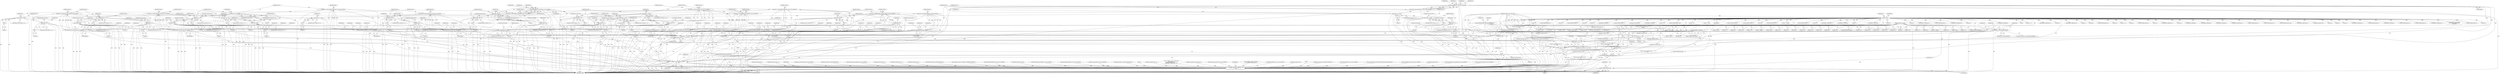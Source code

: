 digraph "0_tcpdump_d10a0f980fe8f9407ab1ffbd612641433ebe175e@pointer" {
"1002111" [label="(Call,tptr-3)"];
"1002091" [label="(Call,tptr-3)"];
"1000142" [label="(Call,tptr = pptr)"];
"1000128" [label="(MethodParameterIn,const u_char *pptr)"];
"1001640" [label="(Call,ND_TCHECK2(tptr[0], BGP_MP_NLRI_MINSIZE))"];
"1001691" [label="(Call,tptr < pptr + len)"];
"1001687" [label="(Call,tptr += 3)"];
"1001647" [label="(Call,EXTRACT_16BITS(tptr))"];
"1002130" [label="(Call,tptr += advance)"];
"1002126" [label="(Call,advance < 0)"];
"1002011" [label="(Call,advance == -2)"];
"1002001" [label="(Call,advance == -1)"];
"1001992" [label="(Call,advance = decode_labeled_vpn_clnp_prefix(ndo, tptr, buf, sizeof(buf)))"];
"1001994" [label="(Call,decode_labeled_vpn_clnp_prefix(ndo, tptr, buf, sizeof(buf)))"];
"1002003" [label="(Call,-1)"];
"1002013" [label="(Call,-2)"];
"1001803" [label="(Call,advance == -2)"];
"1001793" [label="(Call,advance == -1)"];
"1001784" [label="(Call,advance = decode_labeled_vpn_prefix4(ndo, tptr, buf, sizeof(buf)))"];
"1001786" [label="(Call,decode_labeled_vpn_prefix4(ndo, tptr, buf, sizeof(buf)))"];
"1001795" [label="(Call,-1)"];
"1001805" [label="(Call,-2)"];
"1001915" [label="(Call,advance == -2)"];
"1001905" [label="(Call,advance == -1)"];
"1001896" [label="(Call,advance = decode_labeled_vpn_prefix6(ndo, tptr, buf, sizeof(buf)))"];
"1001898" [label="(Call,decode_labeled_vpn_prefix6(ndo, tptr, buf, sizeof(buf)))"];
"1001907" [label="(Call,-1)"];
"1001917" [label="(Call,-2)"];
"1002033" [label="(Call,advance == -1)"];
"1002024" [label="(Call,advance = decode_mdt_vpn_nlri(ndo, tptr, buf, sizeof(buf)))"];
"1002026" [label="(Call,decode_mdt_vpn_nlri(ndo, tptr, buf, sizeof(buf)))"];
"1002035" [label="(Call,-1)"];
"1001731" [label="(Call,advance == -3)"];
"1001724" [label="(Call,advance == -2)"];
"1001714" [label="(Call,advance == -1)"];
"1001704" [label="(Call,advance = decode_prefix4(ndo, tptr, len, buf, sizeof(buf)))"];
"1001706" [label="(Call,decode_prefix4(ndo, tptr, len, buf, sizeof(buf)))"];
"1001716" [label="(Call,-1)"];
"1001726" [label="(Call,-2)"];
"1001733" [label="(Call,-3)"];
"1002043" [label="(Call,advance == -2)"];
"1002045" [label="(Call,-2)"];
"1001771" [label="(Call,advance == -3)"];
"1001764" [label="(Call,advance == -2)"];
"1001754" [label="(Call,advance == -1)"];
"1001744" [label="(Call,advance = decode_labeled_prefix4(ndo, tptr, len, buf, sizeof(buf)))"];
"1001746" [label="(Call,decode_labeled_prefix4(ndo, tptr, len, buf, sizeof(buf)))"];
"1001756" [label="(Call,-1)"];
"1001766" [label="(Call,-2)"];
"1001773" [label="(Call,-3)"];
"1001947" [label="(Call,advance == -2)"];
"1001937" [label="(Call,advance == -1)"];
"1001928" [label="(Call,advance = decode_labeled_vpn_l2(ndo, tptr, buf, sizeof(buf)))"];
"1001930" [label="(Call,decode_labeled_vpn_l2(ndo, tptr, buf, sizeof(buf)))"];
"1001939" [label="(Call,-1)"];
"1001949" [label="(Call,-2)"];
"1002065" [label="(Call,advance == -1)"];
"1002056" [label="(Call,advance = decode_multicast_vpn(ndo, tptr, buf, sizeof(buf)))"];
"1002058" [label="(Call,decode_multicast_vpn(ndo, tptr, buf, sizeof(buf)))"];
"1002067" [label="(Call,-1)"];
"1002116" [label="(Call,advance = 0)"];
"1001826" [label="(Call,advance == -1)"];
"1001816" [label="(Call,advance = decode_prefix6(ndo, tptr, len, buf, sizeof(buf)))"];
"1001818" [label="(Call,decode_prefix6(ndo, tptr, len, buf, sizeof(buf)))"];
"1001828" [label="(Call,-1)"];
"1001883" [label="(Call,advance == -3)"];
"1001876" [label="(Call,advance == -2)"];
"1001866" [label="(Call,advance == -1)"];
"1001856" [label="(Call,advance = decode_labeled_prefix6(ndo, tptr, len, buf, sizeof(buf)))"];
"1001858" [label="(Call,decode_labeled_prefix6(ndo, tptr, len, buf, sizeof(buf)))"];
"1001868" [label="(Call,-1)"];
"1001878" [label="(Call,-2)"];
"1001885" [label="(Call,-3)"];
"1001979" [label="(Call,advance == -2)"];
"1001969" [label="(Call,advance == -1)"];
"1001960" [label="(Call,advance = decode_clnp_prefix(ndo, tptr, buf, sizeof(buf)))"];
"1001962" [label="(Call,decode_clnp_prefix(ndo, tptr, buf, sizeof(buf)))"];
"1001971" [label="(Call,-1)"];
"1001981" [label="(Call,-2)"];
"1001843" [label="(Call,advance == -3)"];
"1001836" [label="(Call,advance == -2)"];
"1001838" [label="(Call,-2)"];
"1001845" [label="(Call,-3)"];
"1002075" [label="(Call,advance == -2)"];
"1002077" [label="(Call,-2)"];
"1002119" [label="(Call,tptr = pptr + len)"];
"1000129" [label="(MethodParameterIn,u_int len)"];
"1001680" [label="(Call,len == BGP_MP_NLRI_MINSIZE)"];
"1002109" [label="(Call,print_unknown_data(ndo, tptr-3, \"\n\t    \", tlen))"];
"1002089" [label="(Call,ND_TCHECK2(*(tptr-3),tlen))"];
"1002909" [label="(Call,print_unknown_data(ndo, pptr, \"\n\t    \", len))"];
"1000129" [label="(MethodParameterIn,u_int len)"];
"1000376" [label="(Call,len != 8)"];
"1001710" [label="(Identifier,buf)"];
"1001754" [label="(Call,advance == -1)"];
"1001789" [label="(Identifier,buf)"];
"1002029" [label="(Identifier,buf)"];
"1001787" [label="(Identifier,ndo)"];
"1002078" [label="(Literal,2)"];
"1000955" [label="(Call,ipaddr_string(ndo, tptr))"];
"1001819" [label="(Identifier,ndo)"];
"1001839" [label="(Literal,2)"];
"1000128" [label="(MethodParameterIn,const u_char *pptr)"];
"1001804" [label="(Identifier,advance)"];
"1002076" [label="(Identifier,advance)"];
"1000385" [label="(Call,ND_TCHECK2(tptr[0], len))"];
"1002905" [label="(Call,ND_TCHECK2(*pptr,len))"];
"1000463" [label="(Call,ipaddr_string(ndo, tptr + 4))"];
"1002065" [label="(Call,advance == -1)"];
"1001930" [label="(Call,decode_labeled_vpn_l2(ndo, tptr, buf, sizeof(buf)))"];
"1001649" [label="(Call,safi = tptr[2])"];
"1001745" [label="(Identifier,advance)"];
"1002136" [label="(Call,len % 8)"];
"1002115" [label="(Identifier,tlen)"];
"1001861" [label="(Identifier,len)"];
"1001715" [label="(Identifier,advance)"];
"1001807" [label="(ControlStructure,goto trunc;)"];
"1001908" [label="(Literal,1)"];
"1002910" [label="(Identifier,ndo)"];
"1001948" [label="(Identifier,advance)"];
"1001711" [label="(Call,sizeof(buf))"];
"1000146" [label="(Identifier,tlen)"];
"1002130" [label="(Call,tptr += advance)"];
"1002468" [label="(Call,ND_TCHECK2(tptr[0], 8))"];
"1002132" [label="(Identifier,advance)"];
"1001979" [label="(Call,advance == -2)"];
"1002489" [label="(Call,ND_TCHECK2(tptr[0], 4))"];
"1001847" [label="(ControlStructure,break;)"];
"1001882" [label="(ControlStructure,if (advance == -3))"];
"1001700" [label="(Identifier,af)"];
"1001717" [label="(Literal,1)"];
"1002225" [label="(Call,tptr+6)"];
"1002395" [label="(Call,ND_TCHECK2(tptr[0], 5))"];
"1002112" [label="(Identifier,tptr)"];
"1002120" [label="(Identifier,tptr)"];
"1002061" [label="(Identifier,buf)"];
"1002640" [label="(Call,tptr += length)"];
"1001728" [label="(ControlStructure,goto trunc;)"];
"1001688" [label="(Identifier,tptr)"];
"1002014" [label="(Literal,2)"];
"1001294" [label="(Call,decode_rt_routing_info(ndo, tptr, buf, sizeof(buf)))"];
"1001744" [label="(Call,advance = decode_labeled_prefix4(ndo, tptr, len, buf, sizeof(buf)))"];
"1002298" [label="(Call,ipaddr_string(ndo, tptr+2))"];
"1001843" [label="(Call,advance == -3)"];
"1001876" [label="(Call,advance == -2)"];
"1001805" [label="(Call,-2)"];
"1000208" [label="(Call,pptr + len)"];
"1001911" [label="(Identifier,ndo)"];
"1001868" [label="(Call,-1)"];
"1001907" [label="(Call,-1)"];
"1000615" [label="(Call,ND_TCHECK2(tptr[0], 3))"];
"1001866" [label="(Call,advance == -1)"];
"1001714" [label="(Call,advance == -1)"];
"1002059" [label="(Identifier,ndo)"];
"1001872" [label="(Identifier,ndo)"];
"1000815" [label="(Call,ipaddr_string(ndo, tptr+BGP_VPN_RD_LEN))"];
"1002673" [label="(Call,len -=4)"];
"1002057" [label="(Identifier,advance)"];
"1002247" [label="(Call,tptr+6)"];
"1001950" [label="(Literal,2)"];
"1001862" [label="(Identifier,buf)"];
"1002124" [label="(ControlStructure,break;)"];
"1001262" [label="(Call,decode_labeled_vpn_prefix4(ndo, tptr, buf, sizeof(buf)))"];
"1001947" [label="(Call,advance == -2)"];
"1001869" [label="(Literal,1)"];
"1001971" [label="(Call,-1)"];
"1001792" [label="(ControlStructure,if (advance == -1))"];
"1001860" [label="(Identifier,tptr)"];
"1001987" [label="(Identifier,ndo)"];
"1002499" [label="(Call,ipaddr_string(ndo, tptr))"];
"1001747" [label="(Identifier,ndo)"];
"1002256" [label="(Call,EXTRACT_32BITS(tptr+2))"];
"1002482" [label="(Call,ipaddr_string(ndo, tptr+4))"];
"1000428" [label="(Call,ipaddr_string(ndo, tptr + 4))"];
"1002158" [label="(Call,EXTRACT_16BITS(tptr))"];
"1001842" [label="(ControlStructure,if (advance == -3))"];
"1001799" [label="(Identifier,ndo)"];
"1001692" [label="(Identifier,tptr)"];
"1001836" [label="(Call,advance == -2)"];
"1002582" [label="(Call,tptr+1)"];
"1001169" [label="(Call,pptr + len)"];
"1002874" [label="(Call,ND_TCHECK2(*pptr,len))"];
"1001732" [label="(Identifier,advance)"];
"1000331" [label="(Call,ipaddr_string(ndo, tptr))"];
"1001760" [label="(Identifier,ndo)"];
"1001770" [label="(ControlStructure,if (advance == -3))"];
"1002820" [label="(Call,len % 12)"];
"1001709" [label="(Identifier,len)"];
"1000406" [label="(Call,EXTRACT_16BITS(tptr))"];
"1002013" [label="(Call,-2)"];
"1002068" [label="(Literal,1)"];
"1001887" [label="(ControlStructure,break;)"];
"1002461" [label="(Call,ipaddr_string(ndo, tptr+4))"];
"1001886" [label="(Literal,3)"];
"1001825" [label="(ControlStructure,if (advance == -1))"];
"1001734" [label="(Literal,3)"];
"1002117" [label="(Identifier,advance)"];
"1001826" [label="(Call,advance == -1)"];
"1002091" [label="(Call,tptr-3)"];
"1000909" [label="(Call,ip6addr_string(ndo, tptr+BGP_VPN_RD_LEN))"];
"1002663" [label="(Call,as_printf(ndo, astostr, sizeof(astostr), EXTRACT_32BITS(tptr)))"];
"1001785" [label="(Identifier,advance)"];
"1001222" [label="(Call,decode_labeled_prefix4(ndo, tptr, len, buf, sizeof(buf)))"];
"1000977" [label="(Call,isonsap_string(ndo, tptr, tlen))"];
"1002125" [label="(ControlStructure,if (advance < 0))"];
"1001905" [label="(Call,advance == -1)"];
"1001682" [label="(Identifier,BGP_MP_NLRI_MINSIZE)"];
"1000391" [label="(Call,len == 6)"];
"1002817" [label="(Call,len == 0)"];
"1002552" [label="(Call,print_unknown_data(ndo, tptr, \"\n\t      \", tlen))"];
"1001968" [label="(ControlStructure,if (advance == -1))"];
"1002331" [label="(Call,tptr+6)"];
"1002315" [label="(Call,tptr+7)"];
"1002066" [label="(Identifier,advance)"];
"1001803" [label="(Call,advance == -2)"];
"1002246" [label="(Call,EXTRACT_16BITS(tptr+6))"];
"1001790" [label="(Call,sizeof(buf))"];
"1001716" [label="(Call,-1)"];
"1001470" [label="(Call,decode_labeled_vpn_prefix6(ndo, tptr, buf, sizeof(buf)))"];
"1001923" [label="(Identifier,ndo)"];
"1001883" [label="(Call,advance == -3)"];
"1002133" [label="(ControlStructure,break;)"];
"1001689" [label="(Literal,3)"];
"1000362" [label="(Call,len != 0)"];
"1001899" [label="(Identifier,ndo)"];
"1000338" [label="(Call,len != 4)"];
"1000190" [label="(Call,!len)"];
"1001816" [label="(Call,advance = decode_prefix6(ndo, tptr, len, buf, sizeof(buf)))"];
"1002131" [label="(Identifier,tptr)"];
"1002090" [label="(Call,*(tptr-3))"];
"1001646" [label="(Identifier,af)"];
"1002025" [label="(Identifier,advance)"];
"1001995" [label="(Identifier,ndo)"];
"1002071" [label="(Identifier,ndo)"];
"1001835" [label="(ControlStructure,if (advance == -2))"];
"1002094" [label="(Identifier,tlen)"];
"1001840" [label="(ControlStructure,goto trunc;)"];
"1001837" [label="(Identifier,advance)"];
"1001779" [label="(Identifier,ndo)"];
"1002525" [label="(Call,ND_TCHECK2(tptr[0], 8))"];
"1002116" [label="(Call,advance = 0)"];
"1002199" [label="(Call,EXTRACT_32BITS(tptr+4))"];
"1001430" [label="(Call,decode_labeled_prefix6(ndo, tptr, len, buf, sizeof(buf)))"];
"1002092" [label="(Identifier,tptr)"];
"1001901" [label="(Identifier,buf)"];
"1001928" [label="(Call,advance = decode_labeled_vpn_l2(ndo, tptr, buf, sizeof(buf)))"];
"1002195" [label="(Call,tptr+2)"];
"1001534" [label="(Call,decode_clnp_prefix(ndo, tptr, buf, sizeof(buf)))"];
"1001786" [label="(Call,decode_labeled_vpn_prefix4(ndo, tptr, buf, sizeof(buf)))"];
"1001764" [label="(Call,advance == -2)"];
"1001746" [label="(Call,decode_labeled_prefix4(ndo, tptr, len, buf, sizeof(buf)))"];
"1001885" [label="(Call,-3)"];
"1000143" [label="(Identifier,tptr)"];
"1002043" [label="(Call,advance == -2)"];
"1001929" [label="(Identifier,advance)"];
"1000206" [label="(Call,tptr < pptr + len)"];
"1000373" [label="(Call,len != 6)"];
"1002913" [label="(Identifier,len)"];
"1001878" [label="(Call,-2)"];
"1001820" [label="(Identifier,tptr)"];
"1002056" [label="(Call,advance = decode_multicast_vpn(ndo, tptr, buf, sizeof(buf)))"];
"1002089" [label="(Call,ND_TCHECK2(*(tptr-3),tlen))"];
"1001962" [label="(Call,decode_clnp_prefix(ndo, tptr, buf, sizeof(buf)))"];
"1001897" [label="(Identifier,advance)"];
"1002045" [label="(Call,-2)"];
"1002032" [label="(ControlStructure,if (advance == -1))"];
"1002114" [label="(Literal,\"\n\t    \")"];
"1002119" [label="(Call,tptr = pptr + len)"];
"1001863" [label="(Call,sizeof(buf))"];
"1002919" [label="(MethodReturn,RET)"];
"1002075" [label="(Call,advance == -2)"];
"1002024" [label="(Call,advance = decode_mdt_vpn_nlri(ndo, tptr, buf, sizeof(buf)))"];
"1000145" [label="(Call,tlen=len)"];
"1001038" [label="(Call,ipaddr_string(ndo, tptr+BGP_VPN_RD_LEN+4))"];
"1001938" [label="(Identifier,advance)"];
"1001898" [label="(Call,decode_labeled_vpn_prefix6(ndo, tptr, buf, sizeof(buf)))"];
"1001880" [label="(ControlStructure,goto trunc;)"];
"1001914" [label="(ControlStructure,if (advance == -2))"];
"1002915" [label="(Literal,1)"];
"1000461" [label="(Call,EXTRACT_32BITS(tptr))"];
"1001765" [label="(Identifier,advance)"];
"1002034" [label="(Identifier,advance)"];
"1001955" [label="(Identifier,ndo)"];
"1002129" [label="(ControlStructure,break;)"];
"1002121" [label="(Call,pptr + len)"];
"1000408" [label="(Call,ipaddr_string(ndo, tptr + 2))"];
"1002113" [label="(Literal,3)"];
"1001902" [label="(Call,sizeof(buf))"];
"1001766" [label="(Call,-2)"];
"1000130" [label="(Block,)"];
"1001936" [label="(ControlStructure,if (advance == -1))"];
"1002093" [label="(Literal,3)"];
"1001685" [label="(Identifier,ndo)"];
"1002436" [label="(Call,tptr +=5)"];
"1001768" [label="(ControlStructure,goto trunc;)"];
"1002128" [label="(Literal,0)"];
"1001981" [label="(Call,-2)"];
"1001931" [label="(Identifier,ndo)"];
"1002688" [label="(Call,len < 2)"];
"1002030" [label="(Call,sizeof(buf))"];
"1002284" [label="(Call,ipaddr_string(ndo, tptr+2))"];
"1001917" [label="(Call,-2)"];
"1000573" [label="(Call,len % 4)"];
"1001946" [label="(ControlStructure,if (advance == -2))"];
"1001648" [label="(Identifier,tptr)"];
"1002194" [label="(Call,EXTRACT_16BITS(tptr+2))"];
"1000258" [label="(Call,as_printf(ndo, astostr, sizeof(astostr),\n\t\t\t\tas_size == 2 ?\n\t\t\t\tEXTRACT_16BITS(&tptr[2 + i]) :\n\t\t\t\tEXTRACT_32BITS(&tptr[2 + i])))"];
"1001645" [label="(Call,af = EXTRACT_16BITS(tptr))"];
"1001972" [label="(Literal,1)"];
"1002378" [label="(Call,print_unknown_data(ndo, tptr, \"\n\t      \", 8))"];
"1002800" [label="(Call,bgp_attr_print(ndo, atype, tptr, alen))"];
"1002097" [label="(Identifier,ndo)"];
"1001857" [label="(Identifier,advance)"];
"1002026" [label="(Call,decode_mdt_vpn_nlri(ndo, tptr, buf, sizeof(buf)))"];
"1002015" [label="(ControlStructure,goto trunc;)"];
"1002109" [label="(Call,print_unknown_data(ndo, tptr-3, \"\n\t    \", tlen))"];
"1001727" [label="(Literal,2)"];
"1001623" [label="(Call,tptr = pptr + len)"];
"1002019" [label="(Identifier,ndo)"];
"1001966" [label="(Call,sizeof(buf))"];
"1001326" [label="(Call,decode_multicast_vpn(ndo, tptr, buf, sizeof(buf)))"];
"1002731" [label="(Call,len -= alenlen)"];
"1001818" [label="(Call,decode_prefix6(ndo, tptr, len, buf, sizeof(buf)))"];
"1002058" [label="(Call,decode_multicast_vpn(ndo, tptr, buf, sizeof(buf)))"];
"1002358" [label="(Call,tptr+4)"];
"1002000" [label="(ControlStructure,if (advance == -1))"];
"1002635" [label="(Call,print_unknown_data(ndo, tptr,\"\n\t      \", length))"];
"1001851" [label="(Identifier,ndo)"];
"1001811" [label="(Identifier,ndo)"];
"1001970" [label="(Identifier,advance)"];
"1000598" [label="(Call,ipaddr_string(ndo, tptr))"];
"1002007" [label="(Identifier,ndo)"];
"1001772" [label="(Identifier,advance)"];
"1002431" [label="(Call,EXTRACT_24BITS(tptr+2))"];
"1001823" [label="(Call,sizeof(buf))"];
"1001845" [label="(Call,-3)"];
"1002079" [label="(ControlStructure,goto trunc;)"];
"1002257" [label="(Call,tptr+2)"];
"1001856" [label="(Call,advance = decode_labeled_prefix6(ndo, tptr, len, buf, sizeof(buf)))"];
"1001983" [label="(ControlStructure,goto trunc;)"];
"1002110" [label="(Identifier,ndo)"];
"1001756" [label="(Call,-1)"];
"1002064" [label="(ControlStructure,if (advance == -1))"];
"1002308" [label="(Call,tptr+6)"];
"1001691" [label="(Call,tptr < pptr + len)"];
"1001932" [label="(Identifier,tptr)"];
"1000445" [label="(Call,ND_TCHECK2(tptr[0], 8))"];
"1002205" [label="(Call,tptr+4)"];
"1002890" [label="(Call,print_unknown_data(ndo, pptr, \"\n\t    \", len))"];
"1002219" [label="(Call,ipaddr_string(ndo, tptr+2))"];
"1001723" [label="(ControlStructure,if (advance == -2))"];
"1001681" [label="(Identifier,len)"];
"1000142" [label="(Call,tptr = pptr)"];
"1001867" [label="(Identifier,advance)"];
"1002897" [label="(Call,ndo->ndo_vflag > 1 && len)"];
"1001696" [label="(Block,)"];
"1002585" [label="(Call,tptr += 3)"];
"1001708" [label="(Identifier,tptr)"];
"1001773" [label="(Call,-3)"];
"1002369" [label="(Call,tptr+2)"];
"1001933" [label="(Identifier,buf)"];
"1002033" [label="(Call,advance == -1)"];
"1001827" [label="(Identifier,advance)"];
"1001693" [label="(Call,pptr + len)"];
"1001998" [label="(Call,sizeof(buf))"];
"1002911" [label="(Identifier,pptr)"];
"1001939" [label="(Call,-1)"];
"1000347" [label="(Call,ND_TCHECK2(tptr[0], 4))"];
"1001767" [label="(Literal,2)"];
"1002126" [label="(Call,advance < 0)"];
"1002003" [label="(Call,-1)"];
"1001906" [label="(Identifier,advance)"];
"1002118" [label="(Literal,0)"];
"1001963" [label="(Identifier,ndo)"];
"1002042" [label="(ControlStructure,if (advance == -2))"];
"1001625" [label="(Call,pptr + len)"];
"1000200" [label="(Call,bgp_attr_get_as_size(ndo, atype, pptr, len))"];
"1002349" [label="(Call,tptr+2)"];
"1002368" [label="(Call,EXTRACT_16BITS(tptr+2))"];
"1001993" [label="(Identifier,advance)"];
"1001713" [label="(ControlStructure,if (advance == -1))"];
"1001707" [label="(Identifier,ndo)"];
"1002237" [label="(Call,as_printf(ndo, astostr, sizeof(astostr),\n\t\t\t    EXTRACT_32BITS(tptr+2)))"];
"1002834" [label="(Call,len > 0)"];
"1001949" [label="(Call,-2)"];
"1002562" [label="(Call,tlen = len)"];
"1000312" [label="(Call,len != 4)"];
"1001724" [label="(Call,advance == -2)"];
"1001775" [label="(ControlStructure,break;)"];
"1001846" [label="(Literal,3)"];
"1001965" [label="(Identifier,buf)"];
"1002325" [label="(Call,tptr+6)"];
"1001390" [label="(Call,decode_prefix6(ndo, tptr, len, buf, sizeof(buf)))"];
"1001795" [label="(Call,-1)"];
"1000493" [label="(Call,EXTRACT_32BITS(tptr))"];
"1001877" [label="(Identifier,advance)"];
"1002848" [label="(Call,EXTRACT_32BITS(tptr))"];
"1001934" [label="(Call,sizeof(buf))"];
"1000767" [label="(Call,ipaddr_string(ndo, tptr))"];
"1000357" [label="(Call,EXTRACT_32BITS(tptr))"];
"1001705" [label="(Identifier,advance)"];
"1001774" [label="(Literal,3)"];
"1002810" [label="(Call,len -= alen)"];
"1001750" [label="(Identifier,buf)"];
"1002912" [label="(Literal,\"\n\t    \")"];
"1002224" [label="(Call,EXTRACT_16BITS(tptr+6))"];
"1001916" [label="(Identifier,advance)"];
"1001753" [label="(ControlStructure,if (advance == -1))"];
"1002103" [label="(ControlStructure,if (ndo->ndo_vflag <= 1))"];
"1000587" [label="(Call,ND_TCHECK2(tptr[0], 4))"];
"1002648" [label="(Call,ND_TCHECK2(tptr[0], 4))"];
"1001788" [label="(Identifier,tptr)"];
"1001771" [label="(Call,advance == -3)"];
"1002010" [label="(ControlStructure,if (advance == -2))"];
"1001891" [label="(Identifier,ndo)"];
"1002083" [label="(Identifier,ndo)"];
"1001073" [label="(Call,ND_TCHECK2(tptr[0], tlen))"];
"1001900" [label="(Identifier,tptr)"];
"1001751" [label="(Call,sizeof(buf))"];
"1001749" [label="(Identifier,len)"];
"1001884" [label="(Identifier,advance)"];
"1002536" [label="(Call,ipaddr_string(ndo, tptr))"];
"1002705" [label="(Call,len -= 2)"];
"1001822" [label="(Identifier,buf)"];
"1001943" [label="(Identifier,ndo)"];
"1002357" [label="(Call,EXTRACT_16BITS(tptr+4))"];
"1000682" [label="(Call,print_unknown_data(ndo, tptr, \"\n\t    \", tlen))"];
"1001703" [label="(Block,)"];
"1000471" [label="(Call,len % 4)"];
"1001058" [label="(Call,ip6addr_string(ndo, tptr+BGP_VPN_RD_LEN+3))"];
"1002458" [label="(Call,ipaddr_string(ndo, tptr))"];
"1002200" [label="(Call,tptr+4)"];
"1002300" [label="(Call,tptr+2)"];
"1002067" [label="(Call,-1)"];
"1001687" [label="(Call,tptr += 3)"];
"1002286" [label="(Call,tptr+2)"];
"1001784" [label="(Call,advance = decode_labeled_vpn_prefix4(ndo, tptr, buf, sizeof(buf)))"];
"1002004" [label="(Literal,1)"];
"1001982" [label="(Literal,2)"];
"1002028" [label="(Identifier,tptr)"];
"1002581" [label="(Call,EXTRACT_16BITS(tptr+1))"];
"1001817" [label="(Identifier,advance)"];
"1001704" [label="(Call,advance = decode_prefix4(ndo, tptr, len, buf, sizeof(buf)))"];
"1001821" [label="(Identifier,len)"];
"1000436" [label="(Call,len != 8)"];
"1000557" [label="(Call,ND_TCHECK2(tptr[0], 4))"];
"1001918" [label="(Literal,2)"];
"1001182" [label="(Call,decode_prefix4(ndo, tptr, len, buf, sizeof(buf)))"];
"1001978" [label="(ControlStructure,if (advance == -2))"];
"1001167" [label="(Call,tptr < pptr + len)"];
"1000426" [label="(Call,EXTRACT_32BITS(tptr))"];
"1001858" [label="(Call,decode_labeled_prefix6(ndo, tptr, len, buf, sizeof(buf)))"];
"1001904" [label="(ControlStructure,if (advance == -1))"];
"1002046" [label="(Literal,2)"];
"1002047" [label="(ControlStructure,goto trunc;)"];
"1002062" [label="(Call,sizeof(buf))"];
"1001647" [label="(Call,EXTRACT_16BITS(tptr))"];
"1001915" [label="(Call,advance == -2)"];
"1002869" [label="(Call,len -= 12)"];
"1002051" [label="(Identifier,ndo)"];
"1002505" [label="(Call,ND_TCHECK2(tptr[0], 8))"];
"1002447" [label="(Call,ND_TCHECK2(tptr[0], 8))"];
"1002242" [label="(Call,EXTRACT_32BITS(tptr+2))"];
"1000170" [label="(Call,tok2str(bgp_origin_values,\n\t\t\t\t\t\t\"Unknown Origin Typecode\",\n\t\t\t\t\t\ttptr[0]))"];
"1001859" [label="(Identifier,ndo)"];
"1001793" [label="(Call,advance == -1)"];
"1001018" [label="(Call,isonsap_string(ndo, tptr+BGP_VPN_RD_LEN,tlen-BGP_VPN_RD_LEN))"];
"1002516" [label="(Call,ipaddr_string(ndo, tptr))"];
"1001690" [label="(ControlStructure,while (tptr < pptr + len))"];
"1000321" [label="(Call,ND_TCHECK2(tptr[0], 4))"];
"1002719" [label="(Call,len < alenlen)"];
"1002354" [label="(Call,tptr+3)"];
"1002432" [label="(Call,tptr+2)"];
"1001640" [label="(Call,ND_TCHECK2(tptr[0], BGP_MP_NLRI_MINSIZE))"];
"1001731" [label="(Call,advance == -3)"];
"1000486" [label="(Call,ND_TCHECK2(tptr[0], 4))"];
"1002410" [label="(Call,tlen = len)"];
"1001951" [label="(ControlStructure,goto trunc;)"];
"1002904" [label="(Block,)"];
"1001615" [label="(Call,print_unknown_data(ndo, tptr, \"\n\t    \", tlen))"];
"1001806" [label="(Literal,2)"];
"1002077" [label="(Call,-2)"];
"1001940" [label="(Literal,1)"];
"1001502" [label="(Call,decode_labeled_vpn_l2(ndo, tptr, buf, sizeof(buf)))"];
"1001644" [label="(Identifier,BGP_MP_NLRI_MINSIZE)"];
"1002203" [label="(Call,ipaddr_string(ndo, tptr+4))"];
"1002861" [label="(Call,len > 12)"];
"1001733" [label="(Call,-3)"];
"1002403" [label="(Call,tptr+1)"];
"1002012" [label="(Identifier,advance)"];
"1002011" [label="(Call,advance == -2)"];
"1001725" [label="(Identifier,advance)"];
"1001875" [label="(ControlStructure,if (advance == -2))"];
"1000150" [label="(Block,)"];
"1001755" [label="(Identifier,advance)"];
"1001720" [label="(Identifier,ndo)"];
"1000126" [label="(MethodParameterIn,netdissect_options *ndo)"];
"1002570" [label="(Call,ND_TCHECK2(tptr[0], 3))"];
"1002221" [label="(Call,tptr+2)"];
"1002044" [label="(Identifier,advance)"];
"1000861" [label="(Call,ip6addr_string(ndo, tptr))"];
"1001680" [label="(Call,len == BGP_MP_NLRI_MINSIZE)"];
"1001994" [label="(Call,decode_labeled_vpn_clnp_prefix(ndo, tptr, buf, sizeof(buf)))"];
"1001980" [label="(Identifier,advance)"];
"1002243" [label="(Call,tptr+2)"];
"1001832" [label="(Identifier,ndo)"];
"1002035" [label="(Call,-1)"];
"1001726" [label="(Call,-2)"];
"1002127" [label="(Identifier,advance)"];
"1002668" [label="(Call,EXTRACT_32BITS(tptr))"];
"1001896" [label="(Call,advance = decode_labeled_vpn_prefix6(ndo, tptr, buf, sizeof(buf)))"];
"1001679" [label="(ControlStructure,if (len == BGP_MP_NLRI_MINSIZE))"];
"1001566" [label="(Call,decode_labeled_vpn_clnp_prefix(ndo, tptr, buf, sizeof(buf)))"];
"1001748" [label="(Identifier,tptr)"];
"1001735" [label="(ControlStructure,break;)"];
"1001961" [label="(Identifier,advance)"];
"1002151" [label="(Call,ND_TCHECK2(tptr[0], 2))"];
"1001730" [label="(ControlStructure,if (advance == -3))"];
"1002654" [label="(Call,len < 4)"];
"1001794" [label="(Identifier,advance)"];
"1002479" [label="(Call,ipaddr_string(ndo, tptr))"];
"1002060" [label="(Identifier,tptr)"];
"1001802" [label="(ControlStructure,if (advance == -2))"];
"1001838" [label="(Call,-2)"];
"1001844" [label="(Identifier,advance)"];
"1000180" [label="(Call,len % 2)"];
"1000622" [label="(Call,EXTRACT_16BITS(tptr))"];
"1002002" [label="(Identifier,advance)"];
"1001796" [label="(Literal,1)"];
"1001829" [label="(Literal,1)"];
"1000548" [label="(Call,len != 4)"];
"1000542" [label="(Call,tptr +=4)"];
"1000663" [label="(Call,ND_TCHECK2(tptr[0], tlen))"];
"1002027" [label="(Identifier,ndo)"];
"1001969" [label="(Call,advance == -1)"];
"1001358" [label="(Call,decode_mdt_vpn_nlri(ndo, tptr, buf, sizeof(buf)))"];
"1001997" [label="(Identifier,buf)"];
"1001919" [label="(ControlStructure,goto trunc;)"];
"1002039" [label="(Identifier,ndo)"];
"1001975" [label="(Identifier,ndo)"];
"1000567" [label="(Call,ipaddr_string(ndo, tptr))"];
"1001865" [label="(ControlStructure,if (advance == -1))"];
"1001937" [label="(Call,advance == -1)"];
"1002387" [label="(Call,tptr +=8)"];
"1001641" [label="(Call,tptr[0])"];
"1001879" [label="(Literal,2)"];
"1000153" [label="(Call,len != 1)"];
"1002111" [label="(Call,tptr-3)"];
"1001828" [label="(Call,-1)"];
"1001706" [label="(Call,decode_prefix4(ndo, tptr, len, buf, sizeof(buf)))"];
"1001996" [label="(Identifier,tptr)"];
"1002036" [label="(Literal,1)"];
"1001960" [label="(Call,advance = decode_clnp_prefix(ndo, tptr, buf, sizeof(buf)))"];
"1001763" [label="(ControlStructure,if (advance == -2))"];
"1002001" [label="(Call,advance == -1)"];
"1001757" [label="(Literal,1)"];
"1001092" [label="(Call,print_unknown_data(ndo, tptr, \"\n\t    \", tlen))"];
"1001097" [label="(Call,tptr += tlen)"];
"1001739" [label="(Identifier,ndo)"];
"1002074" [label="(ControlStructure,if (advance == -2))"];
"1001992" [label="(Call,advance = decode_labeled_vpn_clnp_prefix(ndo, tptr, buf, sizeof(buf)))"];
"1000144" [label="(Identifier,pptr)"];
"1001964" [label="(Identifier,tptr)"];
"1002909" [label="(Call,print_unknown_data(ndo, pptr, \"\n\t    \", len))"];
"1002111" -> "1002109"  [label="AST: "];
"1002111" -> "1002113"  [label="CFG: "];
"1002112" -> "1002111"  [label="AST: "];
"1002113" -> "1002111"  [label="AST: "];
"1002114" -> "1002111"  [label="CFG: "];
"1002111" -> "1002109"  [label="DDG: "];
"1002111" -> "1002109"  [label="DDG: "];
"1002091" -> "1002111"  [label="DDG: "];
"1001640" -> "1002111"  [label="DDG: "];
"1001647" -> "1002111"  [label="DDG: "];
"1002091" -> "1002090"  [label="AST: "];
"1002091" -> "1002093"  [label="CFG: "];
"1002092" -> "1002091"  [label="AST: "];
"1002093" -> "1002091"  [label="AST: "];
"1002090" -> "1002091"  [label="CFG: "];
"1000142" -> "1002091"  [label="DDG: "];
"1001640" -> "1002091"  [label="DDG: "];
"1001691" -> "1002091"  [label="DDG: "];
"1001647" -> "1002091"  [label="DDG: "];
"1000142" -> "1000130"  [label="AST: "];
"1000142" -> "1000144"  [label="CFG: "];
"1000143" -> "1000142"  [label="AST: "];
"1000144" -> "1000142"  [label="AST: "];
"1000146" -> "1000142"  [label="CFG: "];
"1000142" -> "1002919"  [label="DDG: "];
"1000142" -> "1002919"  [label="DDG: "];
"1000128" -> "1000142"  [label="DDG: "];
"1000142" -> "1000170"  [label="DDG: "];
"1000142" -> "1000206"  [label="DDG: "];
"1000142" -> "1000321"  [label="DDG: "];
"1000142" -> "1000331"  [label="DDG: "];
"1000142" -> "1000347"  [label="DDG: "];
"1000142" -> "1000357"  [label="DDG: "];
"1000142" -> "1000385"  [label="DDG: "];
"1000142" -> "1000406"  [label="DDG: "];
"1000142" -> "1000426"  [label="DDG: "];
"1000142" -> "1000445"  [label="DDG: "];
"1000142" -> "1000461"  [label="DDG: "];
"1000142" -> "1000486"  [label="DDG: "];
"1000142" -> "1000493"  [label="DDG: "];
"1000142" -> "1000542"  [label="DDG: "];
"1000142" -> "1000557"  [label="DDG: "];
"1000142" -> "1000567"  [label="DDG: "];
"1000142" -> "1000587"  [label="DDG: "];
"1000142" -> "1000598"  [label="DDG: "];
"1000142" -> "1000615"  [label="DDG: "];
"1000142" -> "1000622"  [label="DDG: "];
"1000142" -> "1000663"  [label="DDG: "];
"1000142" -> "1000682"  [label="DDG: "];
"1000142" -> "1001073"  [label="DDG: "];
"1000142" -> "1001092"  [label="DDG: "];
"1000142" -> "1001097"  [label="DDG: "];
"1000142" -> "1001615"  [label="DDG: "];
"1000142" -> "1001640"  [label="DDG: "];
"1000142" -> "1001647"  [label="DDG: "];
"1000142" -> "1002151"  [label="DDG: "];
"1000142" -> "1002158"  [label="DDG: "];
"1000142" -> "1002194"  [label="DDG: "];
"1000142" -> "1002195"  [label="DDG: "];
"1000142" -> "1002199"  [label="DDG: "];
"1000142" -> "1002200"  [label="DDG: "];
"1000142" -> "1002203"  [label="DDG: "];
"1000142" -> "1002205"  [label="DDG: "];
"1000142" -> "1002219"  [label="DDG: "];
"1000142" -> "1002221"  [label="DDG: "];
"1000142" -> "1002224"  [label="DDG: "];
"1000142" -> "1002225"  [label="DDG: "];
"1000142" -> "1002242"  [label="DDG: "];
"1000142" -> "1002243"  [label="DDG: "];
"1000142" -> "1002246"  [label="DDG: "];
"1000142" -> "1002247"  [label="DDG: "];
"1000142" -> "1002256"  [label="DDG: "];
"1000142" -> "1002257"  [label="DDG: "];
"1000142" -> "1002284"  [label="DDG: "];
"1000142" -> "1002286"  [label="DDG: "];
"1000142" -> "1002298"  [label="DDG: "];
"1000142" -> "1002300"  [label="DDG: "];
"1000142" -> "1002308"  [label="DDG: "];
"1000142" -> "1002315"  [label="DDG: "];
"1000142" -> "1002325"  [label="DDG: "];
"1000142" -> "1002331"  [label="DDG: "];
"1000142" -> "1002349"  [label="DDG: "];
"1000142" -> "1002354"  [label="DDG: "];
"1000142" -> "1002357"  [label="DDG: "];
"1000142" -> "1002358"  [label="DDG: "];
"1000142" -> "1002368"  [label="DDG: "];
"1000142" -> "1002369"  [label="DDG: "];
"1000142" -> "1002378"  [label="DDG: "];
"1000142" -> "1002387"  [label="DDG: "];
"1000142" -> "1002395"  [label="DDG: "];
"1000142" -> "1002403"  [label="DDG: "];
"1000142" -> "1002431"  [label="DDG: "];
"1000142" -> "1002432"  [label="DDG: "];
"1000142" -> "1002436"  [label="DDG: "];
"1000142" -> "1002447"  [label="DDG: "];
"1000142" -> "1002458"  [label="DDG: "];
"1000142" -> "1002468"  [label="DDG: "];
"1000142" -> "1002479"  [label="DDG: "];
"1000142" -> "1002489"  [label="DDG: "];
"1000142" -> "1002499"  [label="DDG: "];
"1000142" -> "1002505"  [label="DDG: "];
"1000142" -> "1002516"  [label="DDG: "];
"1000142" -> "1002525"  [label="DDG: "];
"1000142" -> "1002536"  [label="DDG: "];
"1000142" -> "1002552"  [label="DDG: "];
"1000142" -> "1002570"  [label="DDG: "];
"1000142" -> "1002581"  [label="DDG: "];
"1000142" -> "1002582"  [label="DDG: "];
"1000142" -> "1002585"  [label="DDG: "];
"1000142" -> "1002635"  [label="DDG: "];
"1000142" -> "1002640"  [label="DDG: "];
"1000142" -> "1002648"  [label="DDG: "];
"1000142" -> "1002668"  [label="DDG: "];
"1000142" -> "1002848"  [label="DDG: "];
"1000128" -> "1000125"  [label="AST: "];
"1000128" -> "1002919"  [label="DDG: "];
"1000128" -> "1000200"  [label="DDG: "];
"1000128" -> "1000206"  [label="DDG: "];
"1000128" -> "1000208"  [label="DDG: "];
"1000128" -> "1001167"  [label="DDG: "];
"1000128" -> "1001169"  [label="DDG: "];
"1000128" -> "1001623"  [label="DDG: "];
"1000128" -> "1001625"  [label="DDG: "];
"1000128" -> "1001691"  [label="DDG: "];
"1000128" -> "1001693"  [label="DDG: "];
"1000128" -> "1002119"  [label="DDG: "];
"1000128" -> "1002121"  [label="DDG: "];
"1000128" -> "1002890"  [label="DDG: "];
"1000128" -> "1002909"  [label="DDG: "];
"1001640" -> "1000150"  [label="AST: "];
"1001640" -> "1001644"  [label="CFG: "];
"1001641" -> "1001640"  [label="AST: "];
"1001644" -> "1001640"  [label="AST: "];
"1001646" -> "1001640"  [label="CFG: "];
"1001640" -> "1002919"  [label="DDG: "];
"1001640" -> "1002919"  [label="DDG: "];
"1001640" -> "1001647"  [label="DDG: "];
"1001640" -> "1001680"  [label="DDG: "];
"1001640" -> "1001687"  [label="DDG: "];
"1001640" -> "1001691"  [label="DDG: "];
"1001640" -> "1002130"  [label="DDG: "];
"1001691" -> "1001690"  [label="AST: "];
"1001691" -> "1001693"  [label="CFG: "];
"1001692" -> "1001691"  [label="AST: "];
"1001693" -> "1001691"  [label="AST: "];
"1001700" -> "1001691"  [label="CFG: "];
"1002133" -> "1001691"  [label="CFG: "];
"1001691" -> "1002919"  [label="DDG: "];
"1001691" -> "1002919"  [label="DDG: "];
"1001691" -> "1002919"  [label="DDG: "];
"1001687" -> "1001691"  [label="DDG: "];
"1002130" -> "1001691"  [label="DDG: "];
"1001647" -> "1001691"  [label="DDG: "];
"1001706" -> "1001691"  [label="DDG: "];
"1001680" -> "1001691"  [label="DDG: "];
"1001858" -> "1001691"  [label="DDG: "];
"1001818" -> "1001691"  [label="DDG: "];
"1001746" -> "1001691"  [label="DDG: "];
"1000129" -> "1001691"  [label="DDG: "];
"1001687" -> "1000150"  [label="AST: "];
"1001687" -> "1001689"  [label="CFG: "];
"1001688" -> "1001687"  [label="AST: "];
"1001689" -> "1001687"  [label="AST: "];
"1001692" -> "1001687"  [label="CFG: "];
"1001647" -> "1001687"  [label="DDG: "];
"1001647" -> "1001645"  [label="AST: "];
"1001647" -> "1001648"  [label="CFG: "];
"1001648" -> "1001647"  [label="AST: "];
"1001645" -> "1001647"  [label="CFG: "];
"1001647" -> "1001645"  [label="DDG: "];
"1001647" -> "1001649"  [label="DDG: "];
"1001647" -> "1002130"  [label="DDG: "];
"1002130" -> "1001696"  [label="AST: "];
"1002130" -> "1002132"  [label="CFG: "];
"1002131" -> "1002130"  [label="AST: "];
"1002132" -> "1002130"  [label="AST: "];
"1001692" -> "1002130"  [label="CFG: "];
"1002130" -> "1002919"  [label="DDG: "];
"1002126" -> "1002130"  [label="DDG: "];
"1002058" -> "1002130"  [label="DDG: "];
"1001962" -> "1002130"  [label="DDG: "];
"1001706" -> "1002130"  [label="DDG: "];
"1001994" -> "1002130"  [label="DDG: "];
"1001930" -> "1002130"  [label="DDG: "];
"1002119" -> "1002130"  [label="DDG: "];
"1001858" -> "1002130"  [label="DDG: "];
"1001786" -> "1002130"  [label="DDG: "];
"1001746" -> "1002130"  [label="DDG: "];
"1001818" -> "1002130"  [label="DDG: "];
"1002026" -> "1002130"  [label="DDG: "];
"1001898" -> "1002130"  [label="DDG: "];
"1002126" -> "1002125"  [label="AST: "];
"1002126" -> "1002128"  [label="CFG: "];
"1002127" -> "1002126"  [label="AST: "];
"1002128" -> "1002126"  [label="AST: "];
"1002129" -> "1002126"  [label="CFG: "];
"1002131" -> "1002126"  [label="CFG: "];
"1002126" -> "1002919"  [label="DDG: "];
"1002126" -> "1002919"  [label="DDG: "];
"1002011" -> "1002126"  [label="DDG: "];
"1001803" -> "1002126"  [label="DDG: "];
"1001915" -> "1002126"  [label="DDG: "];
"1002033" -> "1002126"  [label="DDG: "];
"1001731" -> "1002126"  [label="DDG: "];
"1002043" -> "1002126"  [label="DDG: "];
"1001771" -> "1002126"  [label="DDG: "];
"1001947" -> "1002126"  [label="DDG: "];
"1001793" -> "1002126"  [label="DDG: "];
"1002065" -> "1002126"  [label="DDG: "];
"1002116" -> "1002126"  [label="DDG: "];
"1001905" -> "1002126"  [label="DDG: "];
"1001826" -> "1002126"  [label="DDG: "];
"1001883" -> "1002126"  [label="DDG: "];
"1002001" -> "1002126"  [label="DDG: "];
"1001754" -> "1002126"  [label="DDG: "];
"1001979" -> "1002126"  [label="DDG: "];
"1001969" -> "1002126"  [label="DDG: "];
"1001937" -> "1002126"  [label="DDG: "];
"1001866" -> "1002126"  [label="DDG: "];
"1001714" -> "1002126"  [label="DDG: "];
"1001843" -> "1002126"  [label="DDG: "];
"1002075" -> "1002126"  [label="DDG: "];
"1002011" -> "1002010"  [label="AST: "];
"1002011" -> "1002013"  [label="CFG: "];
"1002012" -> "1002011"  [label="AST: "];
"1002013" -> "1002011"  [label="AST: "];
"1002015" -> "1002011"  [label="CFG: "];
"1002019" -> "1002011"  [label="CFG: "];
"1002011" -> "1002919"  [label="DDG: "];
"1002011" -> "1002919"  [label="DDG: "];
"1002011" -> "1002919"  [label="DDG: "];
"1002001" -> "1002011"  [label="DDG: "];
"1002013" -> "1002011"  [label="DDG: "];
"1002001" -> "1002000"  [label="AST: "];
"1002001" -> "1002003"  [label="CFG: "];
"1002002" -> "1002001"  [label="AST: "];
"1002003" -> "1002001"  [label="AST: "];
"1002007" -> "1002001"  [label="CFG: "];
"1002012" -> "1002001"  [label="CFG: "];
"1002001" -> "1002919"  [label="DDG: "];
"1002001" -> "1002919"  [label="DDG: "];
"1002001" -> "1002919"  [label="DDG: "];
"1001992" -> "1002001"  [label="DDG: "];
"1002003" -> "1002001"  [label="DDG: "];
"1001992" -> "1001703"  [label="AST: "];
"1001992" -> "1001994"  [label="CFG: "];
"1001993" -> "1001992"  [label="AST: "];
"1001994" -> "1001992"  [label="AST: "];
"1002002" -> "1001992"  [label="CFG: "];
"1001992" -> "1002919"  [label="DDG: "];
"1001994" -> "1001992"  [label="DDG: "];
"1001994" -> "1001992"  [label="DDG: "];
"1001994" -> "1001992"  [label="DDG: "];
"1001994" -> "1001998"  [label="CFG: "];
"1001995" -> "1001994"  [label="AST: "];
"1001996" -> "1001994"  [label="AST: "];
"1001997" -> "1001994"  [label="AST: "];
"1001998" -> "1001994"  [label="AST: "];
"1001994" -> "1002919"  [label="DDG: "];
"1001994" -> "1002919"  [label="DDG: "];
"1001994" -> "1002919"  [label="DDG: "];
"1001994" -> "1002109"  [label="DDG: "];
"1001994" -> "1002909"  [label="DDG: "];
"1002003" -> "1002004"  [label="CFG: "];
"1002004" -> "1002003"  [label="AST: "];
"1002013" -> "1002014"  [label="CFG: "];
"1002014" -> "1002013"  [label="AST: "];
"1001803" -> "1001802"  [label="AST: "];
"1001803" -> "1001805"  [label="CFG: "];
"1001804" -> "1001803"  [label="AST: "];
"1001805" -> "1001803"  [label="AST: "];
"1001807" -> "1001803"  [label="CFG: "];
"1001811" -> "1001803"  [label="CFG: "];
"1001803" -> "1002919"  [label="DDG: "];
"1001803" -> "1002919"  [label="DDG: "];
"1001803" -> "1002919"  [label="DDG: "];
"1001793" -> "1001803"  [label="DDG: "];
"1001805" -> "1001803"  [label="DDG: "];
"1001793" -> "1001792"  [label="AST: "];
"1001793" -> "1001795"  [label="CFG: "];
"1001794" -> "1001793"  [label="AST: "];
"1001795" -> "1001793"  [label="AST: "];
"1001799" -> "1001793"  [label="CFG: "];
"1001804" -> "1001793"  [label="CFG: "];
"1001793" -> "1002919"  [label="DDG: "];
"1001793" -> "1002919"  [label="DDG: "];
"1001793" -> "1002919"  [label="DDG: "];
"1001784" -> "1001793"  [label="DDG: "];
"1001795" -> "1001793"  [label="DDG: "];
"1001784" -> "1001703"  [label="AST: "];
"1001784" -> "1001786"  [label="CFG: "];
"1001785" -> "1001784"  [label="AST: "];
"1001786" -> "1001784"  [label="AST: "];
"1001794" -> "1001784"  [label="CFG: "];
"1001784" -> "1002919"  [label="DDG: "];
"1001786" -> "1001784"  [label="DDG: "];
"1001786" -> "1001784"  [label="DDG: "];
"1001786" -> "1001784"  [label="DDG: "];
"1001786" -> "1001790"  [label="CFG: "];
"1001787" -> "1001786"  [label="AST: "];
"1001788" -> "1001786"  [label="AST: "];
"1001789" -> "1001786"  [label="AST: "];
"1001790" -> "1001786"  [label="AST: "];
"1001786" -> "1002919"  [label="DDG: "];
"1001786" -> "1002919"  [label="DDG: "];
"1001786" -> "1002919"  [label="DDG: "];
"1001786" -> "1002109"  [label="DDG: "];
"1001786" -> "1002909"  [label="DDG: "];
"1001795" -> "1001796"  [label="CFG: "];
"1001796" -> "1001795"  [label="AST: "];
"1001805" -> "1001806"  [label="CFG: "];
"1001806" -> "1001805"  [label="AST: "];
"1001915" -> "1001914"  [label="AST: "];
"1001915" -> "1001917"  [label="CFG: "];
"1001916" -> "1001915"  [label="AST: "];
"1001917" -> "1001915"  [label="AST: "];
"1001919" -> "1001915"  [label="CFG: "];
"1001923" -> "1001915"  [label="CFG: "];
"1001915" -> "1002919"  [label="DDG: "];
"1001915" -> "1002919"  [label="DDG: "];
"1001915" -> "1002919"  [label="DDG: "];
"1001905" -> "1001915"  [label="DDG: "];
"1001917" -> "1001915"  [label="DDG: "];
"1001905" -> "1001904"  [label="AST: "];
"1001905" -> "1001907"  [label="CFG: "];
"1001906" -> "1001905"  [label="AST: "];
"1001907" -> "1001905"  [label="AST: "];
"1001911" -> "1001905"  [label="CFG: "];
"1001916" -> "1001905"  [label="CFG: "];
"1001905" -> "1002919"  [label="DDG: "];
"1001905" -> "1002919"  [label="DDG: "];
"1001905" -> "1002919"  [label="DDG: "];
"1001896" -> "1001905"  [label="DDG: "];
"1001907" -> "1001905"  [label="DDG: "];
"1001896" -> "1001703"  [label="AST: "];
"1001896" -> "1001898"  [label="CFG: "];
"1001897" -> "1001896"  [label="AST: "];
"1001898" -> "1001896"  [label="AST: "];
"1001906" -> "1001896"  [label="CFG: "];
"1001896" -> "1002919"  [label="DDG: "];
"1001898" -> "1001896"  [label="DDG: "];
"1001898" -> "1001896"  [label="DDG: "];
"1001898" -> "1001896"  [label="DDG: "];
"1001898" -> "1001902"  [label="CFG: "];
"1001899" -> "1001898"  [label="AST: "];
"1001900" -> "1001898"  [label="AST: "];
"1001901" -> "1001898"  [label="AST: "];
"1001902" -> "1001898"  [label="AST: "];
"1001898" -> "1002919"  [label="DDG: "];
"1001898" -> "1002919"  [label="DDG: "];
"1001898" -> "1002919"  [label="DDG: "];
"1001898" -> "1002109"  [label="DDG: "];
"1001898" -> "1002909"  [label="DDG: "];
"1001907" -> "1001908"  [label="CFG: "];
"1001908" -> "1001907"  [label="AST: "];
"1001917" -> "1001918"  [label="CFG: "];
"1001918" -> "1001917"  [label="AST: "];
"1002033" -> "1002032"  [label="AST: "];
"1002033" -> "1002035"  [label="CFG: "];
"1002034" -> "1002033"  [label="AST: "];
"1002035" -> "1002033"  [label="AST: "];
"1002039" -> "1002033"  [label="CFG: "];
"1002044" -> "1002033"  [label="CFG: "];
"1002033" -> "1002919"  [label="DDG: "];
"1002033" -> "1002919"  [label="DDG: "];
"1002033" -> "1002919"  [label="DDG: "];
"1002024" -> "1002033"  [label="DDG: "];
"1002035" -> "1002033"  [label="DDG: "];
"1002033" -> "1002043"  [label="DDG: "];
"1002024" -> "1001703"  [label="AST: "];
"1002024" -> "1002026"  [label="CFG: "];
"1002025" -> "1002024"  [label="AST: "];
"1002026" -> "1002024"  [label="AST: "];
"1002034" -> "1002024"  [label="CFG: "];
"1002024" -> "1002919"  [label="DDG: "];
"1002026" -> "1002024"  [label="DDG: "];
"1002026" -> "1002024"  [label="DDG: "];
"1002026" -> "1002024"  [label="DDG: "];
"1002026" -> "1002030"  [label="CFG: "];
"1002027" -> "1002026"  [label="AST: "];
"1002028" -> "1002026"  [label="AST: "];
"1002029" -> "1002026"  [label="AST: "];
"1002030" -> "1002026"  [label="AST: "];
"1002026" -> "1002919"  [label="DDG: "];
"1002026" -> "1002919"  [label="DDG: "];
"1002026" -> "1002919"  [label="DDG: "];
"1002026" -> "1002109"  [label="DDG: "];
"1002026" -> "1002909"  [label="DDG: "];
"1002035" -> "1002036"  [label="CFG: "];
"1002036" -> "1002035"  [label="AST: "];
"1001731" -> "1001730"  [label="AST: "];
"1001731" -> "1001733"  [label="CFG: "];
"1001732" -> "1001731"  [label="AST: "];
"1001733" -> "1001731"  [label="AST: "];
"1001735" -> "1001731"  [label="CFG: "];
"1001739" -> "1001731"  [label="CFG: "];
"1001731" -> "1002919"  [label="DDG: "];
"1001731" -> "1002919"  [label="DDG: "];
"1001731" -> "1002919"  [label="DDG: "];
"1001724" -> "1001731"  [label="DDG: "];
"1001733" -> "1001731"  [label="DDG: "];
"1001724" -> "1001723"  [label="AST: "];
"1001724" -> "1001726"  [label="CFG: "];
"1001725" -> "1001724"  [label="AST: "];
"1001726" -> "1001724"  [label="AST: "];
"1001728" -> "1001724"  [label="CFG: "];
"1001732" -> "1001724"  [label="CFG: "];
"1001724" -> "1002919"  [label="DDG: "];
"1001724" -> "1002919"  [label="DDG: "];
"1001724" -> "1002919"  [label="DDG: "];
"1001714" -> "1001724"  [label="DDG: "];
"1001726" -> "1001724"  [label="DDG: "];
"1001714" -> "1001713"  [label="AST: "];
"1001714" -> "1001716"  [label="CFG: "];
"1001715" -> "1001714"  [label="AST: "];
"1001716" -> "1001714"  [label="AST: "];
"1001720" -> "1001714"  [label="CFG: "];
"1001725" -> "1001714"  [label="CFG: "];
"1001714" -> "1002919"  [label="DDG: "];
"1001714" -> "1002919"  [label="DDG: "];
"1001714" -> "1002919"  [label="DDG: "];
"1001704" -> "1001714"  [label="DDG: "];
"1001716" -> "1001714"  [label="DDG: "];
"1001704" -> "1001703"  [label="AST: "];
"1001704" -> "1001706"  [label="CFG: "];
"1001705" -> "1001704"  [label="AST: "];
"1001706" -> "1001704"  [label="AST: "];
"1001715" -> "1001704"  [label="CFG: "];
"1001704" -> "1002919"  [label="DDG: "];
"1001706" -> "1001704"  [label="DDG: "];
"1001706" -> "1001704"  [label="DDG: "];
"1001706" -> "1001704"  [label="DDG: "];
"1001706" -> "1001704"  [label="DDG: "];
"1001706" -> "1001711"  [label="CFG: "];
"1001707" -> "1001706"  [label="AST: "];
"1001708" -> "1001706"  [label="AST: "];
"1001709" -> "1001706"  [label="AST: "];
"1001710" -> "1001706"  [label="AST: "];
"1001711" -> "1001706"  [label="AST: "];
"1001706" -> "1002919"  [label="DDG: "];
"1001706" -> "1002919"  [label="DDG: "];
"1001706" -> "1002919"  [label="DDG: "];
"1001706" -> "1002919"  [label="DDG: "];
"1001706" -> "1001693"  [label="DDG: "];
"1001706" -> "1002109"  [label="DDG: "];
"1001706" -> "1002897"  [label="DDG: "];
"1001706" -> "1002909"  [label="DDG: "];
"1001716" -> "1001717"  [label="CFG: "];
"1001717" -> "1001716"  [label="AST: "];
"1001726" -> "1001727"  [label="CFG: "];
"1001727" -> "1001726"  [label="AST: "];
"1001733" -> "1001734"  [label="CFG: "];
"1001734" -> "1001733"  [label="AST: "];
"1002043" -> "1002042"  [label="AST: "];
"1002043" -> "1002045"  [label="CFG: "];
"1002044" -> "1002043"  [label="AST: "];
"1002045" -> "1002043"  [label="AST: "];
"1002047" -> "1002043"  [label="CFG: "];
"1002051" -> "1002043"  [label="CFG: "];
"1002043" -> "1002919"  [label="DDG: "];
"1002043" -> "1002919"  [label="DDG: "];
"1002043" -> "1002919"  [label="DDG: "];
"1002045" -> "1002043"  [label="DDG: "];
"1002045" -> "1002046"  [label="CFG: "];
"1002046" -> "1002045"  [label="AST: "];
"1001771" -> "1001770"  [label="AST: "];
"1001771" -> "1001773"  [label="CFG: "];
"1001772" -> "1001771"  [label="AST: "];
"1001773" -> "1001771"  [label="AST: "];
"1001775" -> "1001771"  [label="CFG: "];
"1001779" -> "1001771"  [label="CFG: "];
"1001771" -> "1002919"  [label="DDG: "];
"1001771" -> "1002919"  [label="DDG: "];
"1001771" -> "1002919"  [label="DDG: "];
"1001764" -> "1001771"  [label="DDG: "];
"1001773" -> "1001771"  [label="DDG: "];
"1001764" -> "1001763"  [label="AST: "];
"1001764" -> "1001766"  [label="CFG: "];
"1001765" -> "1001764"  [label="AST: "];
"1001766" -> "1001764"  [label="AST: "];
"1001768" -> "1001764"  [label="CFG: "];
"1001772" -> "1001764"  [label="CFG: "];
"1001764" -> "1002919"  [label="DDG: "];
"1001764" -> "1002919"  [label="DDG: "];
"1001764" -> "1002919"  [label="DDG: "];
"1001754" -> "1001764"  [label="DDG: "];
"1001766" -> "1001764"  [label="DDG: "];
"1001754" -> "1001753"  [label="AST: "];
"1001754" -> "1001756"  [label="CFG: "];
"1001755" -> "1001754"  [label="AST: "];
"1001756" -> "1001754"  [label="AST: "];
"1001760" -> "1001754"  [label="CFG: "];
"1001765" -> "1001754"  [label="CFG: "];
"1001754" -> "1002919"  [label="DDG: "];
"1001754" -> "1002919"  [label="DDG: "];
"1001754" -> "1002919"  [label="DDG: "];
"1001744" -> "1001754"  [label="DDG: "];
"1001756" -> "1001754"  [label="DDG: "];
"1001744" -> "1001703"  [label="AST: "];
"1001744" -> "1001746"  [label="CFG: "];
"1001745" -> "1001744"  [label="AST: "];
"1001746" -> "1001744"  [label="AST: "];
"1001755" -> "1001744"  [label="CFG: "];
"1001744" -> "1002919"  [label="DDG: "];
"1001746" -> "1001744"  [label="DDG: "];
"1001746" -> "1001744"  [label="DDG: "];
"1001746" -> "1001744"  [label="DDG: "];
"1001746" -> "1001744"  [label="DDG: "];
"1001746" -> "1001751"  [label="CFG: "];
"1001747" -> "1001746"  [label="AST: "];
"1001748" -> "1001746"  [label="AST: "];
"1001749" -> "1001746"  [label="AST: "];
"1001750" -> "1001746"  [label="AST: "];
"1001751" -> "1001746"  [label="AST: "];
"1001746" -> "1002919"  [label="DDG: "];
"1001746" -> "1002919"  [label="DDG: "];
"1001746" -> "1002919"  [label="DDG: "];
"1001746" -> "1002919"  [label="DDG: "];
"1001746" -> "1001693"  [label="DDG: "];
"1001746" -> "1002109"  [label="DDG: "];
"1001746" -> "1002897"  [label="DDG: "];
"1001746" -> "1002909"  [label="DDG: "];
"1001756" -> "1001757"  [label="CFG: "];
"1001757" -> "1001756"  [label="AST: "];
"1001766" -> "1001767"  [label="CFG: "];
"1001767" -> "1001766"  [label="AST: "];
"1001773" -> "1001774"  [label="CFG: "];
"1001774" -> "1001773"  [label="AST: "];
"1001947" -> "1001946"  [label="AST: "];
"1001947" -> "1001949"  [label="CFG: "];
"1001948" -> "1001947"  [label="AST: "];
"1001949" -> "1001947"  [label="AST: "];
"1001951" -> "1001947"  [label="CFG: "];
"1001955" -> "1001947"  [label="CFG: "];
"1001947" -> "1002919"  [label="DDG: "];
"1001947" -> "1002919"  [label="DDG: "];
"1001947" -> "1002919"  [label="DDG: "];
"1001937" -> "1001947"  [label="DDG: "];
"1001949" -> "1001947"  [label="DDG: "];
"1001937" -> "1001936"  [label="AST: "];
"1001937" -> "1001939"  [label="CFG: "];
"1001938" -> "1001937"  [label="AST: "];
"1001939" -> "1001937"  [label="AST: "];
"1001943" -> "1001937"  [label="CFG: "];
"1001948" -> "1001937"  [label="CFG: "];
"1001937" -> "1002919"  [label="DDG: "];
"1001937" -> "1002919"  [label="DDG: "];
"1001937" -> "1002919"  [label="DDG: "];
"1001928" -> "1001937"  [label="DDG: "];
"1001939" -> "1001937"  [label="DDG: "];
"1001928" -> "1001703"  [label="AST: "];
"1001928" -> "1001930"  [label="CFG: "];
"1001929" -> "1001928"  [label="AST: "];
"1001930" -> "1001928"  [label="AST: "];
"1001938" -> "1001928"  [label="CFG: "];
"1001928" -> "1002919"  [label="DDG: "];
"1001930" -> "1001928"  [label="DDG: "];
"1001930" -> "1001928"  [label="DDG: "];
"1001930" -> "1001928"  [label="DDG: "];
"1001930" -> "1001934"  [label="CFG: "];
"1001931" -> "1001930"  [label="AST: "];
"1001932" -> "1001930"  [label="AST: "];
"1001933" -> "1001930"  [label="AST: "];
"1001934" -> "1001930"  [label="AST: "];
"1001930" -> "1002919"  [label="DDG: "];
"1001930" -> "1002919"  [label="DDG: "];
"1001930" -> "1002919"  [label="DDG: "];
"1001930" -> "1002109"  [label="DDG: "];
"1001930" -> "1002909"  [label="DDG: "];
"1001939" -> "1001940"  [label="CFG: "];
"1001940" -> "1001939"  [label="AST: "];
"1001949" -> "1001950"  [label="CFG: "];
"1001950" -> "1001949"  [label="AST: "];
"1002065" -> "1002064"  [label="AST: "];
"1002065" -> "1002067"  [label="CFG: "];
"1002066" -> "1002065"  [label="AST: "];
"1002067" -> "1002065"  [label="AST: "];
"1002071" -> "1002065"  [label="CFG: "];
"1002076" -> "1002065"  [label="CFG: "];
"1002065" -> "1002919"  [label="DDG: "];
"1002065" -> "1002919"  [label="DDG: "];
"1002065" -> "1002919"  [label="DDG: "];
"1002056" -> "1002065"  [label="DDG: "];
"1002067" -> "1002065"  [label="DDG: "];
"1002065" -> "1002075"  [label="DDG: "];
"1002056" -> "1001703"  [label="AST: "];
"1002056" -> "1002058"  [label="CFG: "];
"1002057" -> "1002056"  [label="AST: "];
"1002058" -> "1002056"  [label="AST: "];
"1002066" -> "1002056"  [label="CFG: "];
"1002056" -> "1002919"  [label="DDG: "];
"1002058" -> "1002056"  [label="DDG: "];
"1002058" -> "1002056"  [label="DDG: "];
"1002058" -> "1002056"  [label="DDG: "];
"1002058" -> "1002062"  [label="CFG: "];
"1002059" -> "1002058"  [label="AST: "];
"1002060" -> "1002058"  [label="AST: "];
"1002061" -> "1002058"  [label="AST: "];
"1002062" -> "1002058"  [label="AST: "];
"1002058" -> "1002919"  [label="DDG: "];
"1002058" -> "1002919"  [label="DDG: "];
"1002058" -> "1002919"  [label="DDG: "];
"1002058" -> "1002109"  [label="DDG: "];
"1002058" -> "1002909"  [label="DDG: "];
"1002067" -> "1002068"  [label="CFG: "];
"1002068" -> "1002067"  [label="AST: "];
"1002116" -> "1001703"  [label="AST: "];
"1002116" -> "1002118"  [label="CFG: "];
"1002117" -> "1002116"  [label="AST: "];
"1002118" -> "1002116"  [label="AST: "];
"1002120" -> "1002116"  [label="CFG: "];
"1002116" -> "1002919"  [label="DDG: "];
"1001826" -> "1001825"  [label="AST: "];
"1001826" -> "1001828"  [label="CFG: "];
"1001827" -> "1001826"  [label="AST: "];
"1001828" -> "1001826"  [label="AST: "];
"1001832" -> "1001826"  [label="CFG: "];
"1001837" -> "1001826"  [label="CFG: "];
"1001826" -> "1002919"  [label="DDG: "];
"1001826" -> "1002919"  [label="DDG: "];
"1001826" -> "1002919"  [label="DDG: "];
"1001816" -> "1001826"  [label="DDG: "];
"1001828" -> "1001826"  [label="DDG: "];
"1001826" -> "1001836"  [label="DDG: "];
"1001816" -> "1001703"  [label="AST: "];
"1001816" -> "1001818"  [label="CFG: "];
"1001817" -> "1001816"  [label="AST: "];
"1001818" -> "1001816"  [label="AST: "];
"1001827" -> "1001816"  [label="CFG: "];
"1001816" -> "1002919"  [label="DDG: "];
"1001818" -> "1001816"  [label="DDG: "];
"1001818" -> "1001816"  [label="DDG: "];
"1001818" -> "1001816"  [label="DDG: "];
"1001818" -> "1001816"  [label="DDG: "];
"1001818" -> "1001823"  [label="CFG: "];
"1001819" -> "1001818"  [label="AST: "];
"1001820" -> "1001818"  [label="AST: "];
"1001821" -> "1001818"  [label="AST: "];
"1001822" -> "1001818"  [label="AST: "];
"1001823" -> "1001818"  [label="AST: "];
"1001818" -> "1002919"  [label="DDG: "];
"1001818" -> "1002919"  [label="DDG: "];
"1001818" -> "1002919"  [label="DDG: "];
"1001818" -> "1002919"  [label="DDG: "];
"1001818" -> "1001693"  [label="DDG: "];
"1001818" -> "1002109"  [label="DDG: "];
"1001818" -> "1002897"  [label="DDG: "];
"1001818" -> "1002909"  [label="DDG: "];
"1001828" -> "1001829"  [label="CFG: "];
"1001829" -> "1001828"  [label="AST: "];
"1001883" -> "1001882"  [label="AST: "];
"1001883" -> "1001885"  [label="CFG: "];
"1001884" -> "1001883"  [label="AST: "];
"1001885" -> "1001883"  [label="AST: "];
"1001887" -> "1001883"  [label="CFG: "];
"1001891" -> "1001883"  [label="CFG: "];
"1001883" -> "1002919"  [label="DDG: "];
"1001883" -> "1002919"  [label="DDG: "];
"1001883" -> "1002919"  [label="DDG: "];
"1001876" -> "1001883"  [label="DDG: "];
"1001885" -> "1001883"  [label="DDG: "];
"1001876" -> "1001875"  [label="AST: "];
"1001876" -> "1001878"  [label="CFG: "];
"1001877" -> "1001876"  [label="AST: "];
"1001878" -> "1001876"  [label="AST: "];
"1001880" -> "1001876"  [label="CFG: "];
"1001884" -> "1001876"  [label="CFG: "];
"1001876" -> "1002919"  [label="DDG: "];
"1001876" -> "1002919"  [label="DDG: "];
"1001876" -> "1002919"  [label="DDG: "];
"1001866" -> "1001876"  [label="DDG: "];
"1001878" -> "1001876"  [label="DDG: "];
"1001866" -> "1001865"  [label="AST: "];
"1001866" -> "1001868"  [label="CFG: "];
"1001867" -> "1001866"  [label="AST: "];
"1001868" -> "1001866"  [label="AST: "];
"1001872" -> "1001866"  [label="CFG: "];
"1001877" -> "1001866"  [label="CFG: "];
"1001866" -> "1002919"  [label="DDG: "];
"1001866" -> "1002919"  [label="DDG: "];
"1001866" -> "1002919"  [label="DDG: "];
"1001856" -> "1001866"  [label="DDG: "];
"1001868" -> "1001866"  [label="DDG: "];
"1001856" -> "1001703"  [label="AST: "];
"1001856" -> "1001858"  [label="CFG: "];
"1001857" -> "1001856"  [label="AST: "];
"1001858" -> "1001856"  [label="AST: "];
"1001867" -> "1001856"  [label="CFG: "];
"1001856" -> "1002919"  [label="DDG: "];
"1001858" -> "1001856"  [label="DDG: "];
"1001858" -> "1001856"  [label="DDG: "];
"1001858" -> "1001856"  [label="DDG: "];
"1001858" -> "1001856"  [label="DDG: "];
"1001858" -> "1001863"  [label="CFG: "];
"1001859" -> "1001858"  [label="AST: "];
"1001860" -> "1001858"  [label="AST: "];
"1001861" -> "1001858"  [label="AST: "];
"1001862" -> "1001858"  [label="AST: "];
"1001863" -> "1001858"  [label="AST: "];
"1001858" -> "1002919"  [label="DDG: "];
"1001858" -> "1002919"  [label="DDG: "];
"1001858" -> "1002919"  [label="DDG: "];
"1001858" -> "1002919"  [label="DDG: "];
"1001858" -> "1001693"  [label="DDG: "];
"1001858" -> "1002109"  [label="DDG: "];
"1001858" -> "1002897"  [label="DDG: "];
"1001858" -> "1002909"  [label="DDG: "];
"1001868" -> "1001869"  [label="CFG: "];
"1001869" -> "1001868"  [label="AST: "];
"1001878" -> "1001879"  [label="CFG: "];
"1001879" -> "1001878"  [label="AST: "];
"1001885" -> "1001886"  [label="CFG: "];
"1001886" -> "1001885"  [label="AST: "];
"1001979" -> "1001978"  [label="AST: "];
"1001979" -> "1001981"  [label="CFG: "];
"1001980" -> "1001979"  [label="AST: "];
"1001981" -> "1001979"  [label="AST: "];
"1001983" -> "1001979"  [label="CFG: "];
"1001987" -> "1001979"  [label="CFG: "];
"1001979" -> "1002919"  [label="DDG: "];
"1001979" -> "1002919"  [label="DDG: "];
"1001979" -> "1002919"  [label="DDG: "];
"1001969" -> "1001979"  [label="DDG: "];
"1001981" -> "1001979"  [label="DDG: "];
"1001969" -> "1001968"  [label="AST: "];
"1001969" -> "1001971"  [label="CFG: "];
"1001970" -> "1001969"  [label="AST: "];
"1001971" -> "1001969"  [label="AST: "];
"1001975" -> "1001969"  [label="CFG: "];
"1001980" -> "1001969"  [label="CFG: "];
"1001969" -> "1002919"  [label="DDG: "];
"1001969" -> "1002919"  [label="DDG: "];
"1001969" -> "1002919"  [label="DDG: "];
"1001960" -> "1001969"  [label="DDG: "];
"1001971" -> "1001969"  [label="DDG: "];
"1001960" -> "1001703"  [label="AST: "];
"1001960" -> "1001962"  [label="CFG: "];
"1001961" -> "1001960"  [label="AST: "];
"1001962" -> "1001960"  [label="AST: "];
"1001970" -> "1001960"  [label="CFG: "];
"1001960" -> "1002919"  [label="DDG: "];
"1001962" -> "1001960"  [label="DDG: "];
"1001962" -> "1001960"  [label="DDG: "];
"1001962" -> "1001960"  [label="DDG: "];
"1001962" -> "1001966"  [label="CFG: "];
"1001963" -> "1001962"  [label="AST: "];
"1001964" -> "1001962"  [label="AST: "];
"1001965" -> "1001962"  [label="AST: "];
"1001966" -> "1001962"  [label="AST: "];
"1001962" -> "1002919"  [label="DDG: "];
"1001962" -> "1002919"  [label="DDG: "];
"1001962" -> "1002919"  [label="DDG: "];
"1001962" -> "1002109"  [label="DDG: "];
"1001962" -> "1002909"  [label="DDG: "];
"1001971" -> "1001972"  [label="CFG: "];
"1001972" -> "1001971"  [label="AST: "];
"1001981" -> "1001982"  [label="CFG: "];
"1001982" -> "1001981"  [label="AST: "];
"1001843" -> "1001842"  [label="AST: "];
"1001843" -> "1001845"  [label="CFG: "];
"1001844" -> "1001843"  [label="AST: "];
"1001845" -> "1001843"  [label="AST: "];
"1001847" -> "1001843"  [label="CFG: "];
"1001851" -> "1001843"  [label="CFG: "];
"1001843" -> "1002919"  [label="DDG: "];
"1001843" -> "1002919"  [label="DDG: "];
"1001843" -> "1002919"  [label="DDG: "];
"1001836" -> "1001843"  [label="DDG: "];
"1001845" -> "1001843"  [label="DDG: "];
"1001836" -> "1001835"  [label="AST: "];
"1001836" -> "1001838"  [label="CFG: "];
"1001837" -> "1001836"  [label="AST: "];
"1001838" -> "1001836"  [label="AST: "];
"1001840" -> "1001836"  [label="CFG: "];
"1001844" -> "1001836"  [label="CFG: "];
"1001836" -> "1002919"  [label="DDG: "];
"1001836" -> "1002919"  [label="DDG: "];
"1001836" -> "1002919"  [label="DDG: "];
"1001838" -> "1001836"  [label="DDG: "];
"1001838" -> "1001839"  [label="CFG: "];
"1001839" -> "1001838"  [label="AST: "];
"1001845" -> "1001846"  [label="CFG: "];
"1001846" -> "1001845"  [label="AST: "];
"1002075" -> "1002074"  [label="AST: "];
"1002075" -> "1002077"  [label="CFG: "];
"1002076" -> "1002075"  [label="AST: "];
"1002077" -> "1002075"  [label="AST: "];
"1002079" -> "1002075"  [label="CFG: "];
"1002083" -> "1002075"  [label="CFG: "];
"1002075" -> "1002919"  [label="DDG: "];
"1002075" -> "1002919"  [label="DDG: "];
"1002075" -> "1002919"  [label="DDG: "];
"1002077" -> "1002075"  [label="DDG: "];
"1002077" -> "1002078"  [label="CFG: "];
"1002078" -> "1002077"  [label="AST: "];
"1002119" -> "1001703"  [label="AST: "];
"1002119" -> "1002121"  [label="CFG: "];
"1002120" -> "1002119"  [label="AST: "];
"1002121" -> "1002119"  [label="AST: "];
"1002124" -> "1002119"  [label="CFG: "];
"1002119" -> "1002919"  [label="DDG: "];
"1002119" -> "1002919"  [label="DDG: "];
"1000129" -> "1002119"  [label="DDG: "];
"1000129" -> "1000125"  [label="AST: "];
"1000129" -> "1002919"  [label="DDG: "];
"1000129" -> "1000145"  [label="DDG: "];
"1000129" -> "1000153"  [label="DDG: "];
"1000129" -> "1000180"  [label="DDG: "];
"1000129" -> "1000190"  [label="DDG: "];
"1000129" -> "1000200"  [label="DDG: "];
"1000129" -> "1000206"  [label="DDG: "];
"1000129" -> "1000208"  [label="DDG: "];
"1000129" -> "1000312"  [label="DDG: "];
"1000129" -> "1000338"  [label="DDG: "];
"1000129" -> "1000362"  [label="DDG: "];
"1000129" -> "1000373"  [label="DDG: "];
"1000129" -> "1000376"  [label="DDG: "];
"1000129" -> "1000385"  [label="DDG: "];
"1000129" -> "1000391"  [label="DDG: "];
"1000129" -> "1000436"  [label="DDG: "];
"1000129" -> "1000471"  [label="DDG: "];
"1000129" -> "1000548"  [label="DDG: "];
"1000129" -> "1000573"  [label="DDG: "];
"1000129" -> "1001167"  [label="DDG: "];
"1000129" -> "1001169"  [label="DDG: "];
"1000129" -> "1001623"  [label="DDG: "];
"1000129" -> "1001625"  [label="DDG: "];
"1000129" -> "1001680"  [label="DDG: "];
"1000129" -> "1001693"  [label="DDG: "];
"1000129" -> "1002121"  [label="DDG: "];
"1000129" -> "1002136"  [label="DDG: "];
"1000129" -> "1002410"  [label="DDG: "];
"1000129" -> "1002562"  [label="DDG: "];
"1000129" -> "1002654"  [label="DDG: "];
"1000129" -> "1002673"  [label="DDG: "];
"1000129" -> "1002688"  [label="DDG: "];
"1000129" -> "1002705"  [label="DDG: "];
"1000129" -> "1002719"  [label="DDG: "];
"1000129" -> "1002731"  [label="DDG: "];
"1000129" -> "1002810"  [label="DDG: "];
"1000129" -> "1002817"  [label="DDG: "];
"1000129" -> "1002820"  [label="DDG: "];
"1000129" -> "1002834"  [label="DDG: "];
"1000129" -> "1002861"  [label="DDG: "];
"1000129" -> "1002869"  [label="DDG: "];
"1000129" -> "1002874"  [label="DDG: "];
"1000129" -> "1002890"  [label="DDG: "];
"1000129" -> "1002897"  [label="DDG: "];
"1000129" -> "1002905"  [label="DDG: "];
"1000129" -> "1002909"  [label="DDG: "];
"1001680" -> "1001679"  [label="AST: "];
"1001680" -> "1001682"  [label="CFG: "];
"1001681" -> "1001680"  [label="AST: "];
"1001682" -> "1001680"  [label="AST: "];
"1001685" -> "1001680"  [label="CFG: "];
"1001688" -> "1001680"  [label="CFG: "];
"1001680" -> "1002919"  [label="DDG: "];
"1001680" -> "1002919"  [label="DDG: "];
"1001680" -> "1001693"  [label="DDG: "];
"1001680" -> "1002897"  [label="DDG: "];
"1002109" -> "1002103"  [label="AST: "];
"1002109" -> "1002115"  [label="CFG: "];
"1002110" -> "1002109"  [label="AST: "];
"1002114" -> "1002109"  [label="AST: "];
"1002115" -> "1002109"  [label="AST: "];
"1002117" -> "1002109"  [label="CFG: "];
"1002109" -> "1002919"  [label="DDG: "];
"1002109" -> "1002919"  [label="DDG: "];
"1002109" -> "1002919"  [label="DDG: "];
"1002109" -> "1002919"  [label="DDG: "];
"1002109" -> "1002089"  [label="DDG: "];
"1000126" -> "1002109"  [label="DDG: "];
"1002089" -> "1002109"  [label="DDG: "];
"1002109" -> "1002909"  [label="DDG: "];
"1002089" -> "1001703"  [label="AST: "];
"1002089" -> "1002094"  [label="CFG: "];
"1002090" -> "1002089"  [label="AST: "];
"1002094" -> "1002089"  [label="AST: "];
"1002097" -> "1002089"  [label="CFG: "];
"1002089" -> "1002919"  [label="DDG: "];
"1002089" -> "1002919"  [label="DDG: "];
"1002089" -> "1002919"  [label="DDG: "];
"1000145" -> "1002089"  [label="DDG: "];
"1002909" -> "1002904"  [label="AST: "];
"1002909" -> "1002913"  [label="CFG: "];
"1002910" -> "1002909"  [label="AST: "];
"1002911" -> "1002909"  [label="AST: "];
"1002912" -> "1002909"  [label="AST: "];
"1002913" -> "1002909"  [label="AST: "];
"1002915" -> "1002909"  [label="CFG: "];
"1002909" -> "1002919"  [label="DDG: "];
"1002909" -> "1002919"  [label="DDG: "];
"1002909" -> "1002919"  [label="DDG: "];
"1002909" -> "1002919"  [label="DDG: "];
"1000682" -> "1002909"  [label="DDG: "];
"1001018" -> "1002909"  [label="DDG: "];
"1001470" -> "1002909"  [label="DDG: "];
"1002552" -> "1002909"  [label="DDG: "];
"1001390" -> "1002909"  [label="DDG: "];
"1000861" -> "1002909"  [label="DDG: "];
"1002890" -> "1002909"  [label="DDG: "];
"1002890" -> "1002909"  [label="DDG: "];
"1000258" -> "1002909"  [label="DDG: "];
"1001294" -> "1002909"  [label="DDG: "];
"1002461" -> "1002909"  [label="DDG: "];
"1001566" -> "1002909"  [label="DDG: "];
"1001222" -> "1002909"  [label="DDG: "];
"1000815" -> "1002909"  [label="DDG: "];
"1000200" -> "1002909"  [label="DDG: "];
"1000200" -> "1002909"  [label="DDG: "];
"1000598" -> "1002909"  [label="DDG: "];
"1002284" -> "1002909"  [label="DDG: "];
"1001534" -> "1002909"  [label="DDG: "];
"1002482" -> "1002909"  [label="DDG: "];
"1000567" -> "1002909"  [label="DDG: "];
"1002219" -> "1002909"  [label="DDG: "];
"1000408" -> "1002909"  [label="DDG: "];
"1002663" -> "1002909"  [label="DDG: "];
"1002635" -> "1002909"  [label="DDG: "];
"1001358" -> "1002909"  [label="DDG: "];
"1002203" -> "1002909"  [label="DDG: "];
"1001262" -> "1002909"  [label="DDG: "];
"1000331" -> "1002909"  [label="DDG: "];
"1002536" -> "1002909"  [label="DDG: "];
"1002499" -> "1002909"  [label="DDG: "];
"1002298" -> "1002909"  [label="DDG: "];
"1001615" -> "1002909"  [label="DDG: "];
"1001182" -> "1002909"  [label="DDG: "];
"1002378" -> "1002909"  [label="DDG: "];
"1000909" -> "1002909"  [label="DDG: "];
"1000463" -> "1002909"  [label="DDG: "];
"1002516" -> "1002909"  [label="DDG: "];
"1002237" -> "1002909"  [label="DDG: "];
"1001092" -> "1002909"  [label="DDG: "];
"1002800" -> "1002909"  [label="DDG: "];
"1001058" -> "1002909"  [label="DDG: "];
"1001326" -> "1002909"  [label="DDG: "];
"1000977" -> "1002909"  [label="DDG: "];
"1000955" -> "1002909"  [label="DDG: "];
"1000428" -> "1002909"  [label="DDG: "];
"1000767" -> "1002909"  [label="DDG: "];
"1001038" -> "1002909"  [label="DDG: "];
"1001430" -> "1002909"  [label="DDG: "];
"1001502" -> "1002909"  [label="DDG: "];
"1000126" -> "1002909"  [label="DDG: "];
"1002905" -> "1002909"  [label="DDG: "];
}
